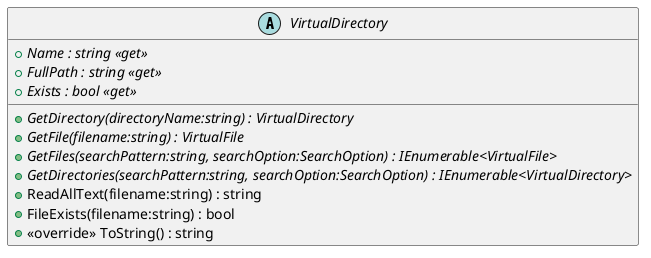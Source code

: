 @startuml
abstract class VirtualDirectory {
    + {abstract} Name : string <<get>>
    + {abstract} FullPath : string <<get>>
    + {abstract} Exists : bool <<get>>
    + {abstract} GetDirectory(directoryName:string) : VirtualDirectory
    + {abstract} GetFile(filename:string) : VirtualFile
    + {abstract} GetFiles(searchPattern:string, searchOption:SearchOption) : IEnumerable<VirtualFile>
    + {abstract} GetDirectories(searchPattern:string, searchOption:SearchOption) : IEnumerable<VirtualDirectory>
    + ReadAllText(filename:string) : string
    + FileExists(filename:string) : bool
    + <<override>> ToString() : string
}
@enduml
